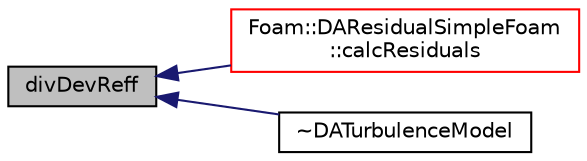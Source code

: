 digraph "divDevReff"
{
  bgcolor="transparent";
  edge [fontname="Helvetica",fontsize="10",labelfontname="Helvetica",labelfontsize="10"];
  node [fontname="Helvetica",fontsize="10",shape=record];
  rankdir="LR";
  Node147 [label="divDevReff",height=0.2,width=0.4,color="black", fillcolor="grey75", style="filled", fontcolor="black"];
  Node147 -> Node148 [dir="back",color="midnightblue",fontsize="10",style="solid",fontname="Helvetica"];
  Node148 [label="Foam::DAResidualSimpleFoam\l::calcResiduals",height=0.2,width=0.4,color="red",URL="$classFoam_1_1DAResidualSimpleFoam.html#a4b38dbac981107ec6386d78322323535",tooltip="compute residual "];
  Node147 -> Node150 [dir="back",color="midnightblue",fontsize="10",style="solid",fontname="Helvetica"];
  Node150 [label="~DATurbulenceModel",height=0.2,width=0.4,color="black",URL="$classFoam_1_1DATurbulenceModel.html#a4da443a900be70678681adc3cb584741"];
}
